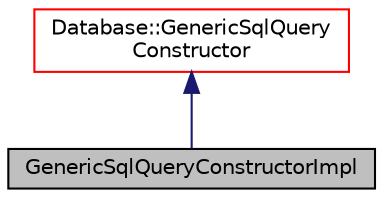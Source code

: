 digraph "GenericSqlQueryConstructorImpl"
{
 // LATEX_PDF_SIZE
  edge [fontname="Helvetica",fontsize="10",labelfontname="Helvetica",labelfontsize="10"];
  node [fontname="Helvetica",fontsize="10",shape=record];
  Node1 [label="GenericSqlQueryConstructorImpl",height=0.2,width=0.4,color="black", fillcolor="grey75", style="filled", fontcolor="black",tooltip=" "];
  Node2 -> Node1 [dir="back",color="midnightblue",fontsize="10",style="solid",fontname="Helvetica"];
  Node2 [label="Database::GenericSqlQuery\lConstructor",height=0.2,width=0.4,color="red", fillcolor="white", style="filled",URL="$class_database_1_1_generic_sql_query_constructor.html",tooltip=" "];
}
